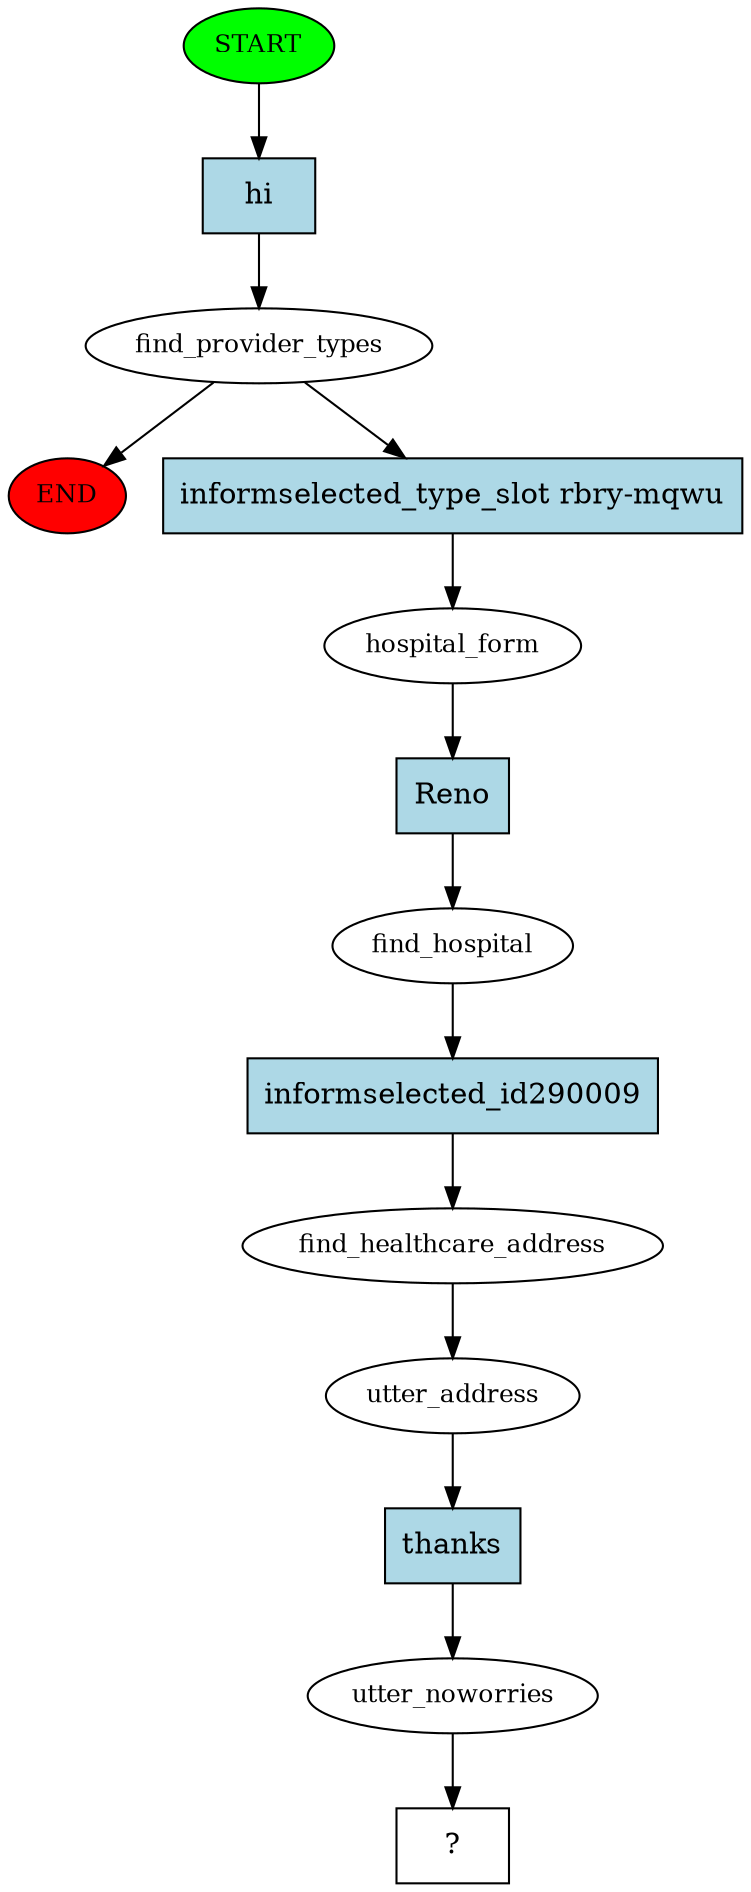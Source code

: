 digraph  {
0 [label=START, fillcolor=green, style=filled, fontsize=12, class="start active"];
"-1" [label=END, fillcolor=red, style=filled, fontsize=12, class=end];
1 [label=find_provider_types, fontsize=12, class=active];
3 [label=hospital_form, fontsize=12, class=active];
4 [label=find_hospital, fontsize=12, class=active];
5 [label=find_healthcare_address, fontsize=12, class=active];
6 [label=utter_address, fontsize=12, class=active];
7 [label=utter_noworries, fontsize=12, class=active];
8 [label="  ?  ", shape=rect, class="intent dashed active"];
9 [label=hi, shape=rect, style=filled, fillcolor=lightblue, class="intent active"];
10 [label="informselected_type_slot rbry-mqwu", shape=rect, style=filled, fillcolor=lightblue, class="intent active"];
11 [label=Reno, shape=rect, style=filled, fillcolor=lightblue, class="intent active"];
12 [label=informselected_id290009, shape=rect, style=filled, fillcolor=lightblue, class="intent active"];
13 [label=thanks, shape=rect, style=filled, fillcolor=lightblue, class="intent active"];
0 -> 9  [key=0, class=active];
1 -> "-1"  [key=NONE, label="", class=""];
1 -> 10  [key=0, class=active];
3 -> 11  [key=0, class=active];
4 -> 12  [key=0, class=active];
5 -> 6  [key=NONE, label="", class=active];
6 -> 13  [key=0, class=active];
7 -> 8  [key=NONE, label="", class=active];
9 -> 1  [key=0, class=active];
10 -> 3  [key=0, class=active];
11 -> 4  [key=0, class=active];
12 -> 5  [key=0, class=active];
13 -> 7  [key=0, class=active];
}
